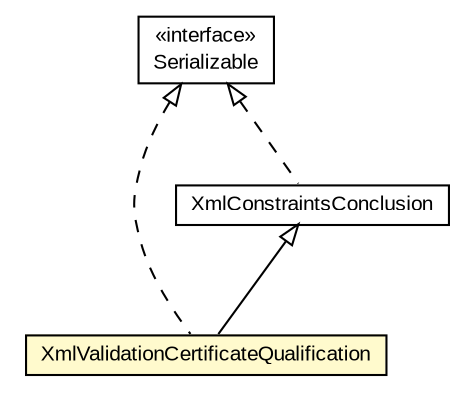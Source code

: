 #!/usr/local/bin/dot
#
# Class diagram 
# Generated by UMLGraph version R5_6-24-gf6e263 (http://www.umlgraph.org/)
#

digraph G {
	edge [fontname="arial",fontsize=10,labelfontname="arial",labelfontsize=10];
	node [fontname="arial",fontsize=10,shape=plaintext];
	nodesep=0.25;
	ranksep=0.5;
	// eu.europa.esig.dss.jaxb.detailedreport.XmlValidationCertificateQualification
	c836720 [label=<<table title="eu.europa.esig.dss.jaxb.detailedreport.XmlValidationCertificateQualification" border="0" cellborder="1" cellspacing="0" cellpadding="2" port="p" bgcolor="lemonChiffon" href="./XmlValidationCertificateQualification.html">
		<tr><td><table border="0" cellspacing="0" cellpadding="1">
<tr><td align="center" balign="center"> XmlValidationCertificateQualification </td></tr>
		</table></td></tr>
		</table>>, URL="./XmlValidationCertificateQualification.html", fontname="arial", fontcolor="black", fontsize=10.0];
	// eu.europa.esig.dss.jaxb.detailedreport.XmlConstraintsConclusion
	c836734 [label=<<table title="eu.europa.esig.dss.jaxb.detailedreport.XmlConstraintsConclusion" border="0" cellborder="1" cellspacing="0" cellpadding="2" port="p" href="./XmlConstraintsConclusion.html">
		<tr><td><table border="0" cellspacing="0" cellpadding="1">
<tr><td align="center" balign="center"> XmlConstraintsConclusion </td></tr>
		</table></td></tr>
		</table>>, URL="./XmlConstraintsConclusion.html", fontname="arial", fontcolor="black", fontsize=10.0];
	//eu.europa.esig.dss.jaxb.detailedreport.XmlValidationCertificateQualification extends eu.europa.esig.dss.jaxb.detailedreport.XmlConstraintsConclusion
	c836734:p -> c836720:p [dir=back,arrowtail=empty];
	//eu.europa.esig.dss.jaxb.detailedreport.XmlValidationCertificateQualification implements java.io.Serializable
	c837317:p -> c836720:p [dir=back,arrowtail=empty,style=dashed];
	//eu.europa.esig.dss.jaxb.detailedreport.XmlConstraintsConclusion implements java.io.Serializable
	c837317:p -> c836734:p [dir=back,arrowtail=empty,style=dashed];
	// java.io.Serializable
	c837317 [label=<<table title="java.io.Serializable" border="0" cellborder="1" cellspacing="0" cellpadding="2" port="p" href="http://java.sun.com/j2se/1.4.2/docs/api/java/io/Serializable.html">
		<tr><td><table border="0" cellspacing="0" cellpadding="1">
<tr><td align="center" balign="center"> &#171;interface&#187; </td></tr>
<tr><td align="center" balign="center"> Serializable </td></tr>
		</table></td></tr>
		</table>>, URL="http://java.sun.com/j2se/1.4.2/docs/api/java/io/Serializable.html", fontname="arial", fontcolor="black", fontsize=10.0];
}

